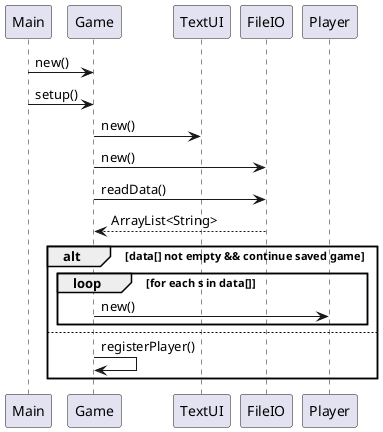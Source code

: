 @startuml
'https://plantuml.com/sequence-diagram

Main -> Game: new()
Main -> Game: setup()
Game -> TextUI: new()
Game -> FileIO: new()
Game -> FileIO: readData()
FileIO --> Game: ArrayList<String>
alt data[] not empty && continue saved game
loop for each s in data[]
Game -> Player: new()
end

else
Game -> Game: registerPlayer()
end

@enduml